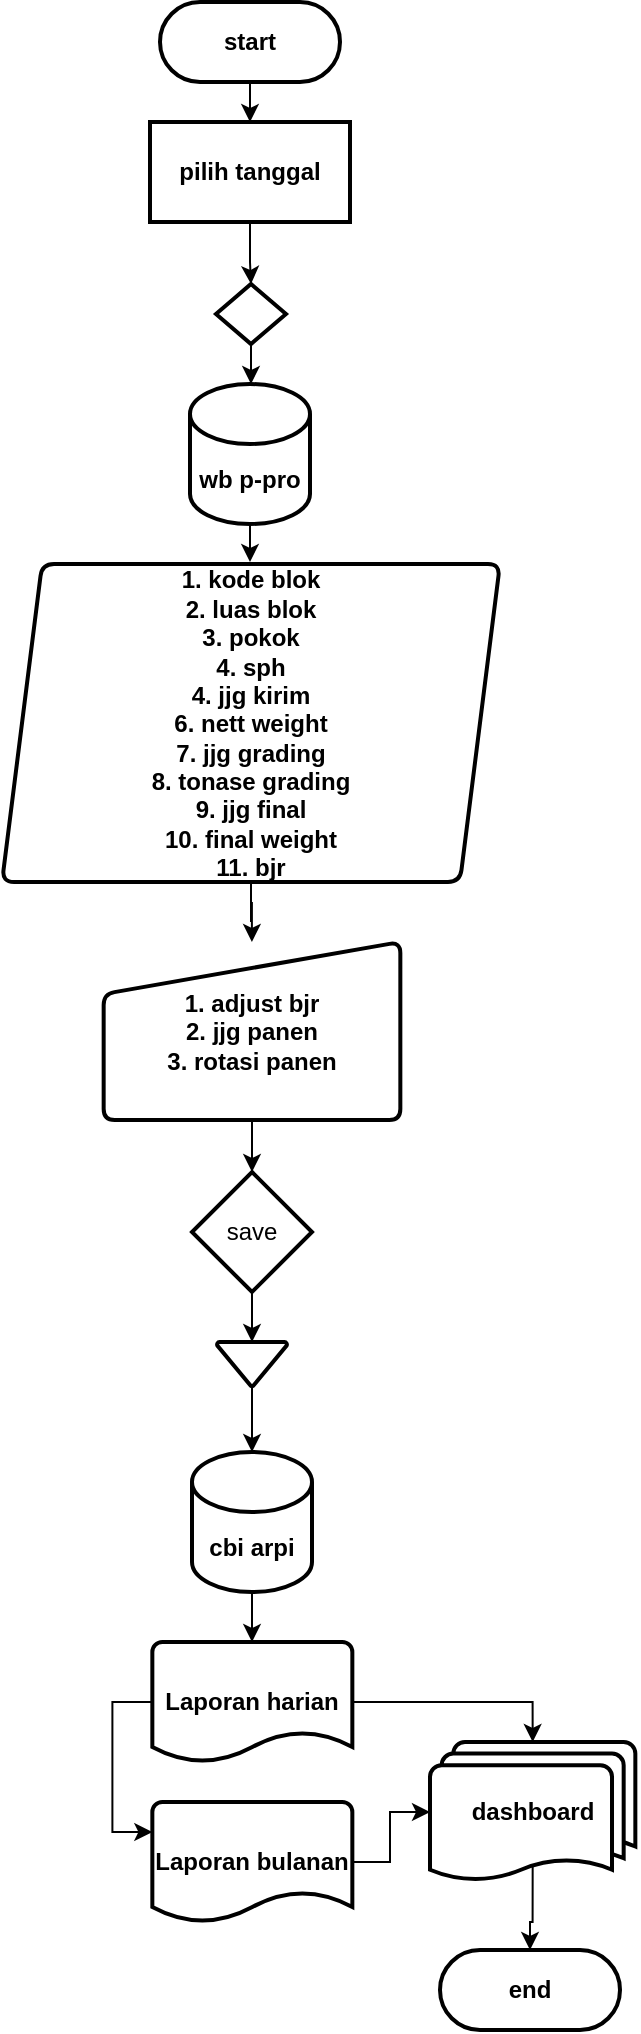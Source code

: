 <mxfile version="21.0.4" type="github">
  <diagram id="kgpKYQtTHZ0yAKxKKP6v" name="Page-1">
    <mxGraphModel dx="3063" dy="799" grid="1" gridSize="10" guides="1" tooltips="1" connect="1" arrows="1" fold="1" page="1" pageScale="1" pageWidth="850" pageHeight="1100" math="0" shadow="0">
      <root>
        <mxCell id="0" />
        <mxCell id="1" parent="0" />
        <mxCell id="kYcXn-ktY3dIuvGyuri_-66" value="start" style="rounded=1;whiteSpace=wrap;html=1;arcSize=50;strokeWidth=2;fontStyle=1;" parent="1" vertex="1">
          <mxGeometry x="-795" y="20" width="90" height="40" as="geometry" />
        </mxCell>
        <mxCell id="kYcXn-ktY3dIuvGyuri_-67" value="" style="edgeStyle=orthogonalEdgeStyle;rounded=0;orthogonalLoop=1;jettySize=auto;html=1;" parent="1" source="kYcXn-ktY3dIuvGyuri_-68" target="kYcXn-ktY3dIuvGyuri_-70" edge="1">
          <mxGeometry relative="1" as="geometry" />
        </mxCell>
        <mxCell id="kYcXn-ktY3dIuvGyuri_-68" value="pilih tanggal" style="rounded=1;whiteSpace=wrap;html=1;strokeWidth=2;arcSize=0;fontStyle=1;" parent="1" vertex="1">
          <mxGeometry x="-800" y="80" width="100" height="50" as="geometry" />
        </mxCell>
        <mxCell id="kYcXn-ktY3dIuvGyuri_-69" style="edgeStyle=orthogonalEdgeStyle;rounded=0;orthogonalLoop=1;jettySize=auto;html=1;exitX=0.5;exitY=1;exitDx=0;exitDy=0;entryX=0.5;entryY=0;entryDx=0;entryDy=0;" parent="1" source="kYcXn-ktY3dIuvGyuri_-66" target="kYcXn-ktY3dIuvGyuri_-68" edge="1">
          <mxGeometry relative="1" as="geometry" />
        </mxCell>
        <mxCell id="kYcXn-ktY3dIuvGyuri_-70" value="" style="rhombus;whiteSpace=wrap;html=1;rounded=1;strokeWidth=2;arcSize=0;fontStyle=1;" parent="1" vertex="1">
          <mxGeometry x="-767" y="161" width="35" height="30" as="geometry" />
        </mxCell>
        <mxCell id="TZGAzcEkiKZHwxkXxyBR-8" style="edgeStyle=orthogonalEdgeStyle;rounded=0;orthogonalLoop=1;jettySize=auto;html=1;exitX=0.5;exitY=1;exitDx=0;exitDy=0;exitPerimeter=0;" parent="1" source="kYcXn-ktY3dIuvGyuri_-72" edge="1">
          <mxGeometry relative="1" as="geometry">
            <mxPoint x="-750" y="300" as="targetPoint" />
          </mxGeometry>
        </mxCell>
        <mxCell id="kYcXn-ktY3dIuvGyuri_-72" value="wb p-pro" style="shape=cylinder3;whiteSpace=wrap;html=1;boundedLbl=1;backgroundOutline=1;size=15;strokeWidth=2;rounded=1;arcSize=12;fontStyle=1;" parent="1" vertex="1">
          <mxGeometry x="-780" y="211" width="60" height="70" as="geometry" />
        </mxCell>
        <mxCell id="KAdbTpuAXiZ5J--aFxtB-21" style="edgeStyle=orthogonalEdgeStyle;rounded=0;orthogonalLoop=1;jettySize=auto;html=1;exitX=0.5;exitY=1;exitDx=0;exitDy=0;" edge="1" parent="1" source="kYcXn-ktY3dIuvGyuri_-75" target="KAdbTpuAXiZ5J--aFxtB-1">
          <mxGeometry relative="1" as="geometry" />
        </mxCell>
        <mxCell id="kYcXn-ktY3dIuvGyuri_-75" value="1. kode blok&lt;br&gt;2. luas blok&lt;br&gt;3. pokok&lt;br&gt;4. sph&lt;br&gt;4. jjg kirim&lt;br&gt;6. nett weight&lt;br&gt;7. jjg grading&lt;br&gt;8. tonase grading&lt;br&gt;9. jjg final&lt;br&gt;10. final weight&lt;br&gt;11. bjr" style="shape=parallelogram;perimeter=parallelogramPerimeter;whiteSpace=wrap;html=1;fixedSize=1;strokeWidth=2;rounded=1;arcSize=12;fontStyle=1;" parent="1" vertex="1">
          <mxGeometry x="-873.99" y="301" width="248.98" height="159" as="geometry" />
        </mxCell>
        <mxCell id="kYcXn-ktY3dIuvGyuri_-77" style="edgeStyle=orthogonalEdgeStyle;rounded=0;orthogonalLoop=1;jettySize=auto;html=1;entryX=0.5;entryY=0;entryDx=0;entryDy=0;entryPerimeter=0;" parent="1" source="kYcXn-ktY3dIuvGyuri_-70" target="kYcXn-ktY3dIuvGyuri_-72" edge="1">
          <mxGeometry relative="1" as="geometry" />
        </mxCell>
        <mxCell id="TZGAzcEkiKZHwxkXxyBR-6" style="edgeStyle=orthogonalEdgeStyle;rounded=0;orthogonalLoop=1;jettySize=auto;html=1;exitX=0.5;exitY=1;exitDx=0;exitDy=0;exitPerimeter=0;entryX=0.5;entryY=0;entryDx=0;entryDy=0;entryPerimeter=0;" parent="1" source="kYcXn-ktY3dIuvGyuri_-85" target="TZGAzcEkiKZHwxkXxyBR-5" edge="1">
          <mxGeometry relative="1" as="geometry" />
        </mxCell>
        <mxCell id="kYcXn-ktY3dIuvGyuri_-85" value="save" style="strokeWidth=2;html=1;shape=mxgraph.flowchart.decision;whiteSpace=wrap;" parent="1" vertex="1">
          <mxGeometry x="-779" y="605" width="60" height="60" as="geometry" />
        </mxCell>
        <mxCell id="KAdbTpuAXiZ5J--aFxtB-6" style="edgeStyle=orthogonalEdgeStyle;rounded=0;orthogonalLoop=1;jettySize=auto;html=1;exitX=0.5;exitY=1;exitDx=0;exitDy=0;exitPerimeter=0;" edge="1" parent="1" source="TZGAzcEkiKZHwxkXxyBR-3">
          <mxGeometry relative="1" as="geometry">
            <mxPoint x="-749" y="840" as="targetPoint" />
          </mxGeometry>
        </mxCell>
        <mxCell id="TZGAzcEkiKZHwxkXxyBR-3" value="cbi arpi" style="shape=cylinder3;whiteSpace=wrap;html=1;boundedLbl=1;backgroundOutline=1;size=15;strokeWidth=2;rounded=1;arcSize=12;fontStyle=1;" parent="1" vertex="1">
          <mxGeometry x="-779" y="745" width="60" height="70" as="geometry" />
        </mxCell>
        <mxCell id="TZGAzcEkiKZHwxkXxyBR-7" style="edgeStyle=orthogonalEdgeStyle;rounded=0;orthogonalLoop=1;jettySize=auto;html=1;exitX=0.5;exitY=1;exitDx=0;exitDy=0;exitPerimeter=0;entryX=0.5;entryY=0;entryDx=0;entryDy=0;entryPerimeter=0;" parent="1" source="TZGAzcEkiKZHwxkXxyBR-5" target="TZGAzcEkiKZHwxkXxyBR-3" edge="1">
          <mxGeometry relative="1" as="geometry" />
        </mxCell>
        <mxCell id="TZGAzcEkiKZHwxkXxyBR-5" value="" style="strokeWidth=2;html=1;shape=mxgraph.flowchart.merge_or_storage;whiteSpace=wrap;" parent="1" vertex="1">
          <mxGeometry x="-766.5" y="690" width="35" height="22.11" as="geometry" />
        </mxCell>
        <mxCell id="KAdbTpuAXiZ5J--aFxtB-2" style="edgeStyle=orthogonalEdgeStyle;rounded=0;orthogonalLoop=1;jettySize=auto;html=1;exitX=0.5;exitY=1;exitDx=0;exitDy=0;entryX=0.5;entryY=0;entryDx=0;entryDy=0;entryPerimeter=0;" edge="1" parent="1" source="KAdbTpuAXiZ5J--aFxtB-1" target="kYcXn-ktY3dIuvGyuri_-85">
          <mxGeometry relative="1" as="geometry" />
        </mxCell>
        <mxCell id="KAdbTpuAXiZ5J--aFxtB-1" value="&lt;b&gt;1. adjust bjr&lt;br style=&quot;border-color: var(--border-color);&quot;&gt;2. jjg panen&lt;br style=&quot;border-color: var(--border-color);&quot;&gt;3. rotasi panen&lt;/b&gt;" style="html=1;strokeWidth=2;shape=manualInput;whiteSpace=wrap;rounded=1;size=26;arcSize=11;" vertex="1" parent="1">
          <mxGeometry x="-823.17" y="490" width="148.34" height="89" as="geometry" />
        </mxCell>
        <mxCell id="KAdbTpuAXiZ5J--aFxtB-12" style="edgeStyle=orthogonalEdgeStyle;rounded=0;orthogonalLoop=1;jettySize=auto;html=1;exitX=0;exitY=0.5;exitDx=0;exitDy=0;exitPerimeter=0;entryX=0;entryY=0.25;entryDx=0;entryDy=0;entryPerimeter=0;" edge="1" parent="1" source="KAdbTpuAXiZ5J--aFxtB-9" target="KAdbTpuAXiZ5J--aFxtB-10">
          <mxGeometry relative="1" as="geometry" />
        </mxCell>
        <mxCell id="KAdbTpuAXiZ5J--aFxtB-19" style="edgeStyle=orthogonalEdgeStyle;rounded=0;orthogonalLoop=1;jettySize=auto;html=1;exitX=1;exitY=0.5;exitDx=0;exitDy=0;exitPerimeter=0;entryX=0.5;entryY=0;entryDx=0;entryDy=0;entryPerimeter=0;" edge="1" parent="1" source="KAdbTpuAXiZ5J--aFxtB-9" target="KAdbTpuAXiZ5J--aFxtB-15">
          <mxGeometry relative="1" as="geometry" />
        </mxCell>
        <mxCell id="KAdbTpuAXiZ5J--aFxtB-9" value="Laporan harian" style="strokeWidth=2;html=1;shape=mxgraph.flowchart.document2;whiteSpace=wrap;size=0.25;fontStyle=1" vertex="1" parent="1">
          <mxGeometry x="-798.83" y="840" width="100" height="60" as="geometry" />
        </mxCell>
        <mxCell id="KAdbTpuAXiZ5J--aFxtB-20" style="edgeStyle=orthogonalEdgeStyle;rounded=0;orthogonalLoop=1;jettySize=auto;html=1;exitX=1;exitY=0.5;exitDx=0;exitDy=0;exitPerimeter=0;entryX=0;entryY=0.5;entryDx=0;entryDy=0;entryPerimeter=0;" edge="1" parent="1" source="KAdbTpuAXiZ5J--aFxtB-10" target="KAdbTpuAXiZ5J--aFxtB-15">
          <mxGeometry relative="1" as="geometry">
            <Array as="points">
              <mxPoint x="-680" y="950" />
            </Array>
          </mxGeometry>
        </mxCell>
        <mxCell id="KAdbTpuAXiZ5J--aFxtB-10" value="Laporan bulanan" style="strokeWidth=2;html=1;shape=mxgraph.flowchart.document2;whiteSpace=wrap;size=0.25;fontStyle=1" vertex="1" parent="1">
          <mxGeometry x="-798.83" y="920" width="100" height="60" as="geometry" />
        </mxCell>
        <mxCell id="KAdbTpuAXiZ5J--aFxtB-13" value="end" style="rounded=1;whiteSpace=wrap;html=1;arcSize=50;strokeWidth=2;fontStyle=1;" vertex="1" parent="1">
          <mxGeometry x="-655" y="994" width="90" height="40" as="geometry" />
        </mxCell>
        <mxCell id="KAdbTpuAXiZ5J--aFxtB-18" style="edgeStyle=orthogonalEdgeStyle;rounded=0;orthogonalLoop=1;jettySize=auto;html=1;exitX=0.5;exitY=0.88;exitDx=0;exitDy=0;exitPerimeter=0;entryX=0.5;entryY=0;entryDx=0;entryDy=0;" edge="1" parent="1" source="KAdbTpuAXiZ5J--aFxtB-15" target="KAdbTpuAXiZ5J--aFxtB-13">
          <mxGeometry relative="1" as="geometry" />
        </mxCell>
        <mxCell id="KAdbTpuAXiZ5J--aFxtB-15" value="dashboard" style="strokeWidth=2;html=1;shape=mxgraph.flowchart.multi-document;whiteSpace=wrap;fontStyle=1" vertex="1" parent="1">
          <mxGeometry x="-660" y="890" width="102.67" height="70" as="geometry" />
        </mxCell>
      </root>
    </mxGraphModel>
  </diagram>
</mxfile>
